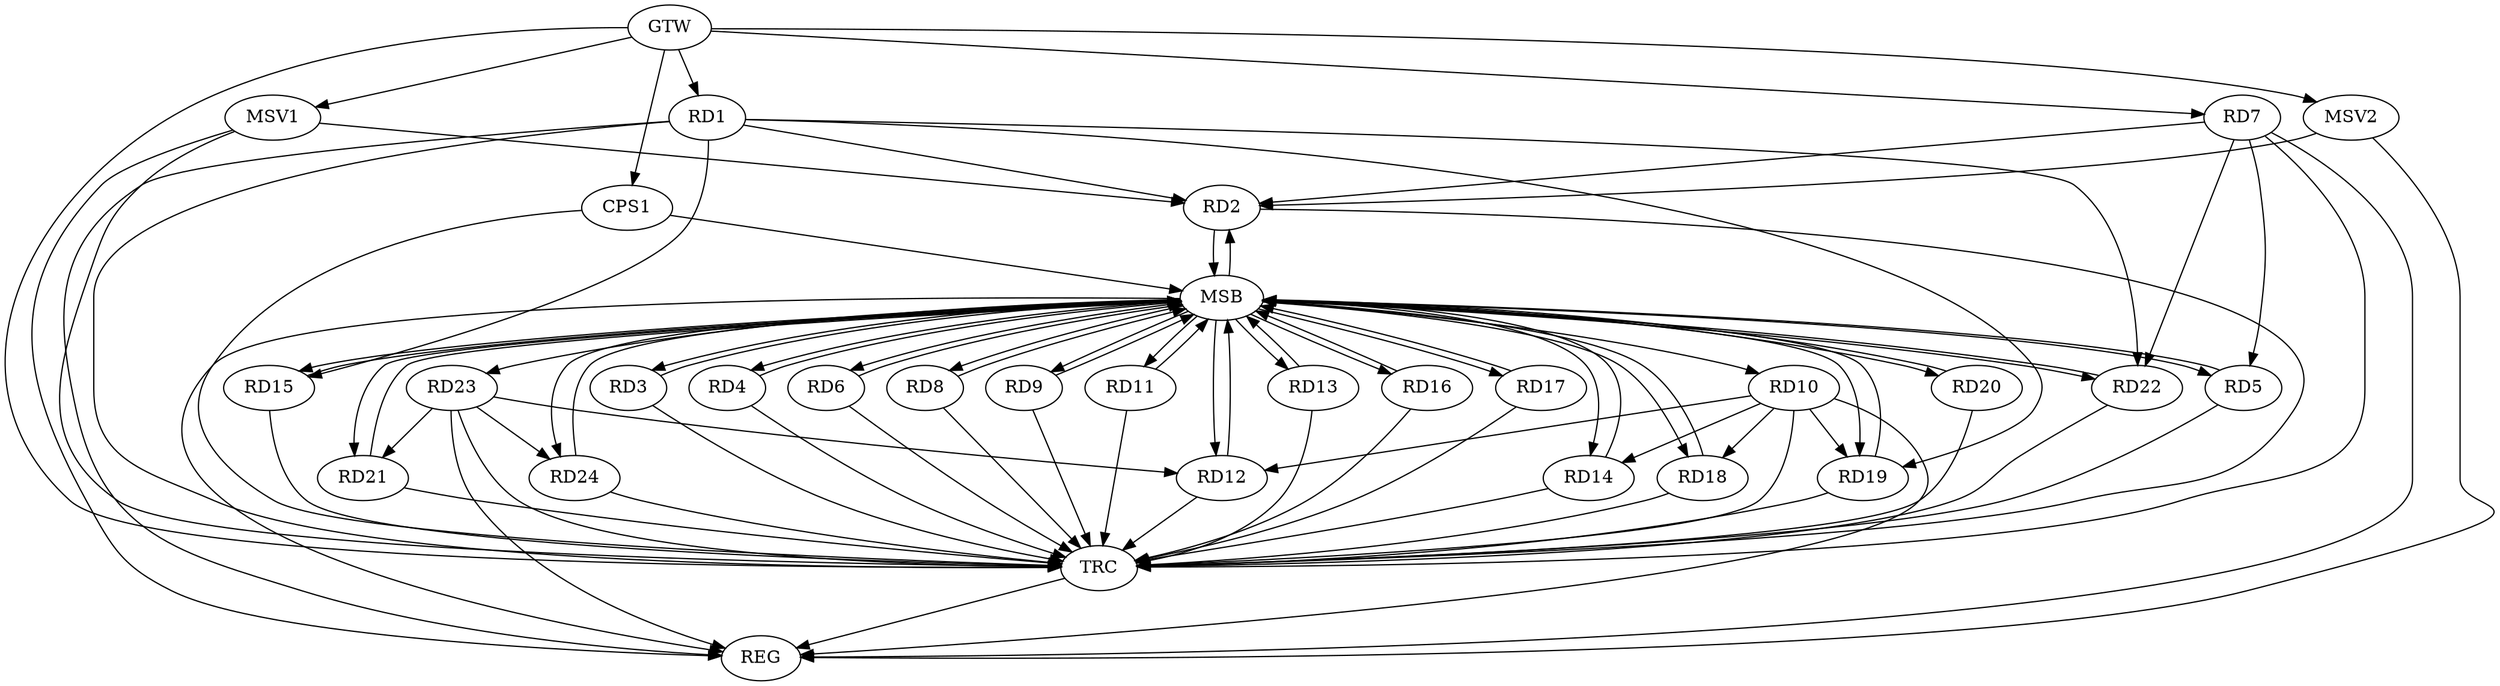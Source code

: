 strict digraph G {
  RD1 [ label="RD1" ];
  RD2 [ label="RD2" ];
  RD3 [ label="RD3" ];
  RD4 [ label="RD4" ];
  RD5 [ label="RD5" ];
  RD6 [ label="RD6" ];
  RD7 [ label="RD7" ];
  RD8 [ label="RD8" ];
  RD9 [ label="RD9" ];
  RD10 [ label="RD10" ];
  RD11 [ label="RD11" ];
  RD12 [ label="RD12" ];
  RD13 [ label="RD13" ];
  RD14 [ label="RD14" ];
  RD15 [ label="RD15" ];
  RD16 [ label="RD16" ];
  RD17 [ label="RD17" ];
  RD18 [ label="RD18" ];
  RD19 [ label="RD19" ];
  RD20 [ label="RD20" ];
  RD21 [ label="RD21" ];
  RD22 [ label="RD22" ];
  RD23 [ label="RD23" ];
  RD24 [ label="RD24" ];
  CPS1 [ label="CPS1" ];
  GTW [ label="GTW" ];
  REG [ label="REG" ];
  MSB [ label="MSB" ];
  TRC [ label="TRC" ];
  MSV1 [ label="MSV1" ];
  MSV2 [ label="MSV2" ];
  RD1 -> RD2;
  RD1 -> RD15;
  RD1 -> RD19;
  RD1 -> RD22;
  RD7 -> RD2;
  RD7 -> RD5;
  RD7 -> RD22;
  RD10 -> RD12;
  RD10 -> RD14;
  RD10 -> RD18;
  RD10 -> RD19;
  RD23 -> RD12;
  RD23 -> RD21;
  RD23 -> RD24;
  GTW -> RD1;
  GTW -> RD7;
  GTW -> CPS1;
  RD1 -> REG;
  RD7 -> REG;
  RD10 -> REG;
  RD23 -> REG;
  RD2 -> MSB;
  MSB -> REG;
  RD3 -> MSB;
  MSB -> RD6;
  MSB -> RD15;
  MSB -> RD22;
  MSB -> RD24;
  RD4 -> MSB;
  MSB -> RD12;
  MSB -> RD13;
  MSB -> RD18;
  RD5 -> MSB;
  MSB -> RD17;
  RD6 -> MSB;
  MSB -> RD14;
  RD8 -> MSB;
  RD9 -> MSB;
  MSB -> RD8;
  RD11 -> MSB;
  RD12 -> MSB;
  MSB -> RD10;
  MSB -> RD23;
  RD13 -> MSB;
  MSB -> RD5;
  MSB -> RD16;
  MSB -> RD21;
  RD14 -> MSB;
  MSB -> RD3;
  RD15 -> MSB;
  MSB -> RD19;
  RD16 -> MSB;
  MSB -> RD11;
  RD17 -> MSB;
  RD18 -> MSB;
  MSB -> RD4;
  MSB -> RD20;
  RD19 -> MSB;
  RD20 -> MSB;
  MSB -> RD9;
  RD21 -> MSB;
  RD22 -> MSB;
  RD24 -> MSB;
  CPS1 -> MSB;
  MSB -> RD2;
  RD1 -> TRC;
  RD2 -> TRC;
  RD3 -> TRC;
  RD4 -> TRC;
  RD5 -> TRC;
  RD6 -> TRC;
  RD7 -> TRC;
  RD8 -> TRC;
  RD9 -> TRC;
  RD10 -> TRC;
  RD11 -> TRC;
  RD12 -> TRC;
  RD13 -> TRC;
  RD14 -> TRC;
  RD15 -> TRC;
  RD16 -> TRC;
  RD17 -> TRC;
  RD18 -> TRC;
  RD19 -> TRC;
  RD20 -> TRC;
  RD21 -> TRC;
  RD22 -> TRC;
  RD23 -> TRC;
  RD24 -> TRC;
  CPS1 -> TRC;
  GTW -> TRC;
  TRC -> REG;
  MSV1 -> RD2;
  GTW -> MSV1;
  MSV1 -> REG;
  MSV1 -> TRC;
  MSV2 -> RD2;
  GTW -> MSV2;
  MSV2 -> REG;
}
